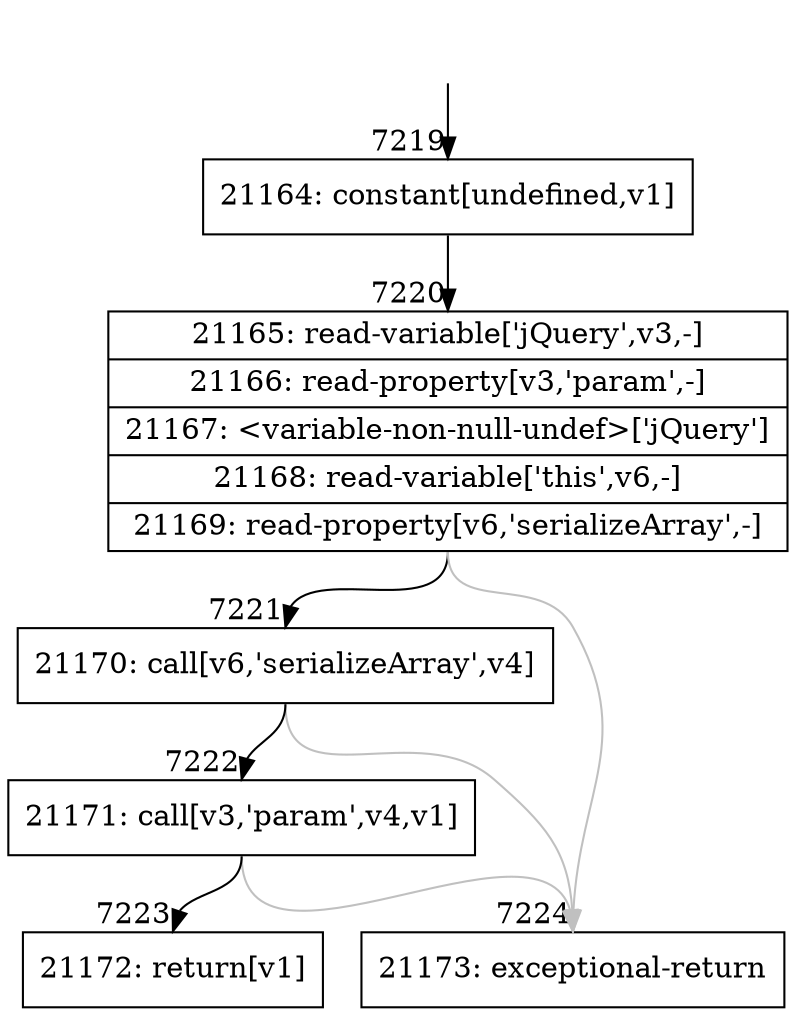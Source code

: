 digraph {
rankdir="TD"
BB_entry453[shape=none,label=""];
BB_entry453 -> BB7219 [tailport=s, headport=n, headlabel="    7219"]
BB7219 [shape=record label="{21164: constant[undefined,v1]}" ] 
BB7219 -> BB7220 [tailport=s, headport=n, headlabel="      7220"]
BB7220 [shape=record label="{21165: read-variable['jQuery',v3,-]|21166: read-property[v3,'param',-]|21167: \<variable-non-null-undef\>['jQuery']|21168: read-variable['this',v6,-]|21169: read-property[v6,'serializeArray',-]}" ] 
BB7220 -> BB7221 [tailport=s, headport=n, headlabel="      7221"]
BB7220 -> BB7224 [tailport=s, headport=n, color=gray, headlabel="      7224"]
BB7221 [shape=record label="{21170: call[v6,'serializeArray',v4]}" ] 
BB7221 -> BB7222 [tailport=s, headport=n, headlabel="      7222"]
BB7221 -> BB7224 [tailport=s, headport=n, color=gray]
BB7222 [shape=record label="{21171: call[v3,'param',v4,v1]}" ] 
BB7222 -> BB7223 [tailport=s, headport=n, headlabel="      7223"]
BB7222 -> BB7224 [tailport=s, headport=n, color=gray]
BB7223 [shape=record label="{21172: return[v1]}" ] 
BB7224 [shape=record label="{21173: exceptional-return}" ] 
}
